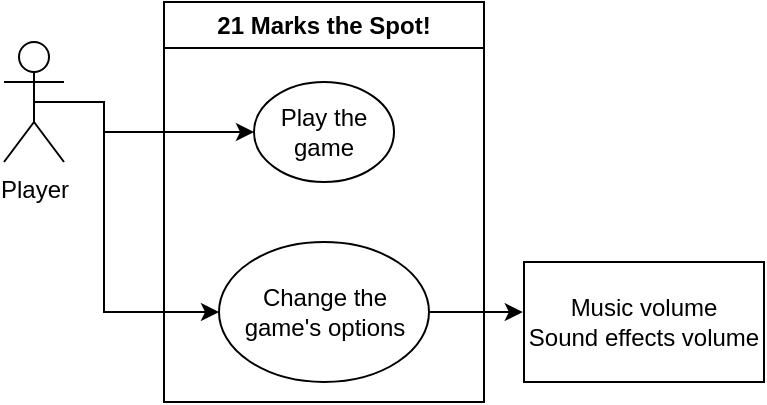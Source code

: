 <mxfile version="21.2.1" type="device">
  <diagram id="C5RBs43oDa-KdzZeNtuy" name="Page-1">
    <mxGraphModel dx="479" dy="344" grid="1" gridSize="10" guides="1" tooltips="1" connect="1" arrows="1" fold="1" page="1" pageScale="1" pageWidth="827" pageHeight="1169" math="0" shadow="0">
      <root>
        <mxCell id="WIyWlLk6GJQsqaUBKTNV-0" />
        <mxCell id="WIyWlLk6GJQsqaUBKTNV-1" parent="WIyWlLk6GJQsqaUBKTNV-0" />
        <mxCell id="og2_hajn_QeDJoPIQYV9-10" style="edgeStyle=orthogonalEdgeStyle;rounded=0;orthogonalLoop=1;jettySize=auto;html=1;exitX=0.5;exitY=0.5;exitDx=0;exitDy=0;exitPerimeter=0;entryX=0;entryY=0.5;entryDx=0;entryDy=0;" edge="1" parent="WIyWlLk6GJQsqaUBKTNV-1" source="og2_hajn_QeDJoPIQYV9-0" target="og2_hajn_QeDJoPIQYV9-4">
          <mxGeometry relative="1" as="geometry">
            <Array as="points">
              <mxPoint x="130" y="90" />
              <mxPoint x="130" y="105" />
            </Array>
          </mxGeometry>
        </mxCell>
        <mxCell id="og2_hajn_QeDJoPIQYV9-11" style="edgeStyle=orthogonalEdgeStyle;rounded=0;orthogonalLoop=1;jettySize=auto;html=1;exitX=0.5;exitY=0.5;exitDx=0;exitDy=0;exitPerimeter=0;entryX=0;entryY=0.5;entryDx=0;entryDy=0;" edge="1" parent="WIyWlLk6GJQsqaUBKTNV-1" source="og2_hajn_QeDJoPIQYV9-0" target="og2_hajn_QeDJoPIQYV9-5">
          <mxGeometry relative="1" as="geometry">
            <Array as="points">
              <mxPoint x="130" y="90" />
              <mxPoint x="130" y="195" />
            </Array>
          </mxGeometry>
        </mxCell>
        <mxCell id="og2_hajn_QeDJoPIQYV9-0" value="Player" style="shape=umlActor;verticalLabelPosition=bottom;verticalAlign=top;html=1;outlineConnect=0;" vertex="1" parent="WIyWlLk6GJQsqaUBKTNV-1">
          <mxGeometry x="80" y="60" width="30" height="60" as="geometry" />
        </mxCell>
        <mxCell id="og2_hajn_QeDJoPIQYV9-3" value="21 Marks the Spot!" style="swimlane;whiteSpace=wrap;html=1;" vertex="1" parent="WIyWlLk6GJQsqaUBKTNV-1">
          <mxGeometry x="160" y="40" width="160" height="200" as="geometry" />
        </mxCell>
        <mxCell id="og2_hajn_QeDJoPIQYV9-4" value="Play the game" style="ellipse;whiteSpace=wrap;html=1;" vertex="1" parent="og2_hajn_QeDJoPIQYV9-3">
          <mxGeometry x="45" y="40" width="70" height="50" as="geometry" />
        </mxCell>
        <mxCell id="og2_hajn_QeDJoPIQYV9-5" value="Change the game&#39;s options" style="ellipse;whiteSpace=wrap;html=1;" vertex="1" parent="og2_hajn_QeDJoPIQYV9-3">
          <mxGeometry x="27.5" y="120" width="105" height="70" as="geometry" />
        </mxCell>
        <mxCell id="og2_hajn_QeDJoPIQYV9-6" value="Music volume&lt;br&gt;Sound effects volume" style="rounded=0;whiteSpace=wrap;html=1;" vertex="1" parent="WIyWlLk6GJQsqaUBKTNV-1">
          <mxGeometry x="340" y="170" width="120" height="60" as="geometry" />
        </mxCell>
        <mxCell id="og2_hajn_QeDJoPIQYV9-7" style="edgeStyle=orthogonalEdgeStyle;rounded=0;orthogonalLoop=1;jettySize=auto;html=1;exitX=1;exitY=0.5;exitDx=0;exitDy=0;entryX=-0.005;entryY=0.417;entryDx=0;entryDy=0;entryPerimeter=0;" edge="1" parent="WIyWlLk6GJQsqaUBKTNV-1" source="og2_hajn_QeDJoPIQYV9-5" target="og2_hajn_QeDJoPIQYV9-6">
          <mxGeometry relative="1" as="geometry" />
        </mxCell>
      </root>
    </mxGraphModel>
  </diagram>
</mxfile>
